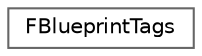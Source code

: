 digraph "Graphical Class Hierarchy"
{
 // INTERACTIVE_SVG=YES
 // LATEX_PDF_SIZE
  bgcolor="transparent";
  edge [fontname=Helvetica,fontsize=10,labelfontname=Helvetica,labelfontsize=10];
  node [fontname=Helvetica,fontsize=10,shape=box,height=0.2,width=0.4];
  rankdir="LR";
  Node0 [id="Node000000",label="FBlueprintTags",height=0.2,width=0.4,color="grey40", fillcolor="white", style="filled",URL="$d8/d08/structFBlueprintTags.html",tooltip="List of asset registry tags used by blueprints."];
}
